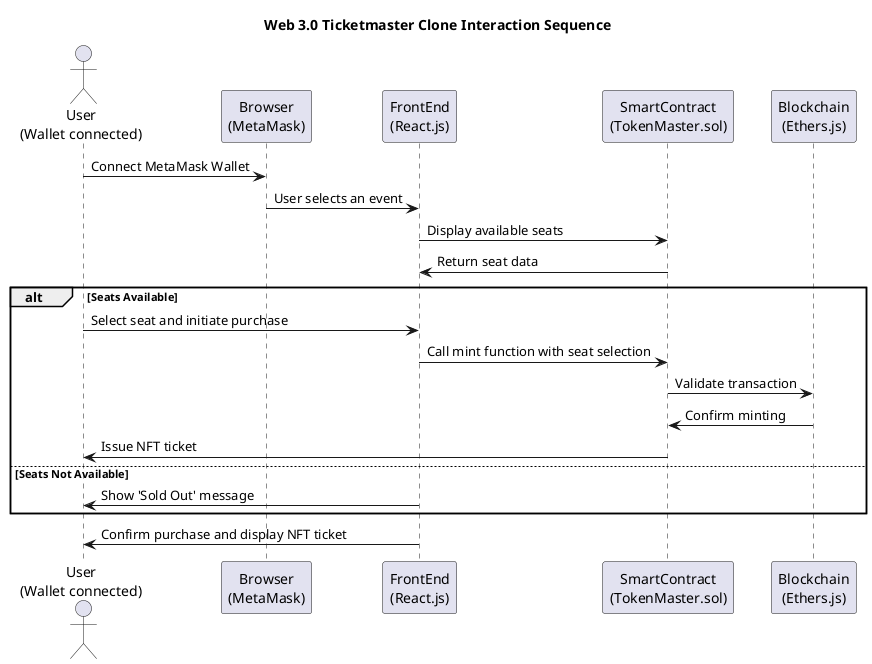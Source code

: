 @startuml
title Web 3.0 Ticketmaster Clone Interaction Sequence

actor User as "User\n(Wallet connected)"
participant Browser as "Browser\n(MetaMask)"
participant FrontEnd as "FrontEnd\n(React.js)"
participant SmartContract as "SmartContract\n(TokenMaster.sol)"
participant Blockchain as "Blockchain\n(Ethers.js)"

User -> Browser: Connect MetaMask Wallet
Browser -> FrontEnd: User selects an event
FrontEnd -> SmartContract: Display available seats
SmartContract -> FrontEnd: Return seat data

alt Seats Available
    User -> FrontEnd: Select seat and initiate purchase
    FrontEnd -> SmartContract: Call mint function with seat selection
    SmartContract -> Blockchain: Validate transaction
    Blockchain -> SmartContract: Confirm minting
    SmartContract -> User: Issue NFT ticket
else Seats Not Available
    FrontEnd -> User: Show 'Sold Out' message
end

FrontEnd -> User: Confirm purchase and display NFT ticket
@enduml
